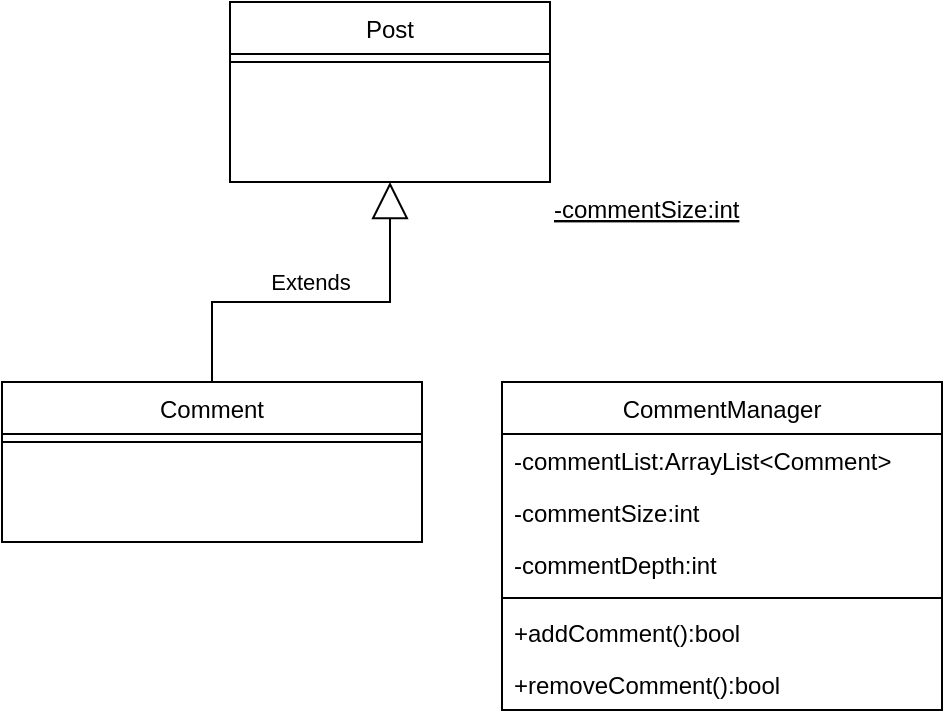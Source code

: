 <mxfile version="24.7.8">
  <diagram id="C5RBs43oDa-KdzZeNtuy" name="Page-1">
    <mxGraphModel dx="602" dy="377" grid="1" gridSize="10" guides="1" tooltips="1" connect="1" arrows="1" fold="1" page="1" pageScale="1" pageWidth="827" pageHeight="1169" math="0" shadow="0">
      <root>
        <mxCell id="WIyWlLk6GJQsqaUBKTNV-0" />
        <mxCell id="WIyWlLk6GJQsqaUBKTNV-1" parent="WIyWlLk6GJQsqaUBKTNV-0" />
        <mxCell id="zkfFHV4jXpPFQw0GAbJ--6" value="Comment" style="swimlane;fontStyle=0;align=center;verticalAlign=top;childLayout=stackLayout;horizontal=1;startSize=26;horizontalStack=0;resizeParent=1;resizeLast=0;collapsible=1;marginBottom=0;rounded=0;shadow=0;strokeWidth=1;" parent="WIyWlLk6GJQsqaUBKTNV-1" vertex="1">
          <mxGeometry x="220" y="350" width="210" height="80" as="geometry">
            <mxRectangle x="130" y="380" width="160" height="26" as="alternateBounds" />
          </mxGeometry>
        </mxCell>
        <mxCell id="zkfFHV4jXpPFQw0GAbJ--9" value="" style="line;html=1;strokeWidth=1;align=left;verticalAlign=middle;spacingTop=-1;spacingLeft=3;spacingRight=3;rotatable=0;labelPosition=right;points=[];portConstraint=eastwest;" parent="zkfFHV4jXpPFQw0GAbJ--6" vertex="1">
          <mxGeometry y="26" width="210" height="8" as="geometry" />
        </mxCell>
        <mxCell id="BK6EwD4f_2ay_DoUoUGN-0" value="CommentManager" style="swimlane;fontStyle=0;align=center;verticalAlign=top;childLayout=stackLayout;horizontal=1;startSize=26;horizontalStack=0;resizeParent=1;resizeLast=0;collapsible=1;marginBottom=0;rounded=0;shadow=0;strokeWidth=1;" parent="WIyWlLk6GJQsqaUBKTNV-1" vertex="1">
          <mxGeometry x="470" y="350" width="220" height="164" as="geometry">
            <mxRectangle x="130" y="380" width="160" height="26" as="alternateBounds" />
          </mxGeometry>
        </mxCell>
        <mxCell id="f4kqF1v0Ym9rCJhMXDId-1" value="-commentList:ArrayList&lt;Comment&gt;" style="text;align=left;verticalAlign=top;spacingLeft=4;spacingRight=4;overflow=hidden;rotatable=0;points=[[0,0.5],[1,0.5]];portConstraint=eastwest;" vertex="1" parent="BK6EwD4f_2ay_DoUoUGN-0">
          <mxGeometry y="26" width="220" height="26" as="geometry" />
        </mxCell>
        <mxCell id="f4kqF1v0Ym9rCJhMXDId-5" value="-commentSize:int" style="text;align=left;verticalAlign=top;spacingLeft=4;spacingRight=4;overflow=hidden;rotatable=0;points=[[0,0.5],[1,0.5]];portConstraint=eastwest;" vertex="1" parent="BK6EwD4f_2ay_DoUoUGN-0">
          <mxGeometry y="52" width="220" height="26" as="geometry" />
        </mxCell>
        <mxCell id="f4kqF1v0Ym9rCJhMXDId-6" value="-commentDepth:int" style="text;align=left;verticalAlign=top;spacingLeft=4;spacingRight=4;overflow=hidden;rotatable=0;points=[[0,0.5],[1,0.5]];portConstraint=eastwest;" vertex="1" parent="BK6EwD4f_2ay_DoUoUGN-0">
          <mxGeometry y="78" width="220" height="26" as="geometry" />
        </mxCell>
        <mxCell id="BK6EwD4f_2ay_DoUoUGN-3" value="" style="line;html=1;strokeWidth=1;align=left;verticalAlign=middle;spacingTop=-1;spacingLeft=3;spacingRight=3;rotatable=0;labelPosition=right;points=[];portConstraint=eastwest;" parent="BK6EwD4f_2ay_DoUoUGN-0" vertex="1">
          <mxGeometry y="104" width="220" height="8" as="geometry" />
        </mxCell>
        <mxCell id="BK6EwD4f_2ay_DoUoUGN-5" value="+addComment():bool" style="text;align=left;verticalAlign=top;spacingLeft=4;spacingRight=4;overflow=hidden;rotatable=0;points=[[0,0.5],[1,0.5]];portConstraint=eastwest;" parent="BK6EwD4f_2ay_DoUoUGN-0" vertex="1">
          <mxGeometry y="112" width="220" height="26" as="geometry" />
        </mxCell>
        <mxCell id="BK6EwD4f_2ay_DoUoUGN-14" value="+removeComment():bool" style="text;align=left;verticalAlign=top;spacingLeft=4;spacingRight=4;overflow=hidden;rotatable=0;points=[[0,0.5],[1,0.5]];portConstraint=eastwest;" parent="BK6EwD4f_2ay_DoUoUGN-0" vertex="1">
          <mxGeometry y="138" width="220" height="26" as="geometry" />
        </mxCell>
        <mxCell id="BK6EwD4f_2ay_DoUoUGN-6" value="Post&#xa;" style="swimlane;fontStyle=0;align=center;verticalAlign=top;childLayout=stackLayout;horizontal=1;startSize=26;horizontalStack=0;resizeParent=1;resizeLast=0;collapsible=1;marginBottom=0;rounded=0;shadow=0;strokeWidth=1;" parent="WIyWlLk6GJQsqaUBKTNV-1" vertex="1">
          <mxGeometry x="334" y="160" width="160" height="90" as="geometry">
            <mxRectangle x="130" y="380" width="160" height="26" as="alternateBounds" />
          </mxGeometry>
        </mxCell>
        <mxCell id="BK6EwD4f_2ay_DoUoUGN-9" value="" style="line;html=1;strokeWidth=1;align=left;verticalAlign=middle;spacingTop=-1;spacingLeft=3;spacingRight=3;rotatable=0;labelPosition=right;points=[];portConstraint=eastwest;" parent="BK6EwD4f_2ay_DoUoUGN-6" vertex="1">
          <mxGeometry y="26" width="160" height="8" as="geometry" />
        </mxCell>
        <mxCell id="BK6EwD4f_2ay_DoUoUGN-13" value="Extends" style="endArrow=block;endSize=16;endFill=0;html=1;rounded=0;exitX=0.5;exitY=0;exitDx=0;exitDy=0;entryX=0.5;entryY=1;entryDx=0;entryDy=0;" parent="WIyWlLk6GJQsqaUBKTNV-1" source="zkfFHV4jXpPFQw0GAbJ--6" target="BK6EwD4f_2ay_DoUoUGN-6" edge="1">
          <mxGeometry x="-0.065" y="10" width="160" relative="1" as="geometry">
            <mxPoint x="330" y="380" as="sourcePoint" />
            <mxPoint x="490" y="380" as="targetPoint" />
            <Array as="points">
              <mxPoint x="325" y="310" />
              <mxPoint x="414" y="310" />
            </Array>
            <mxPoint as="offset" />
          </mxGeometry>
        </mxCell>
        <mxCell id="f4kqF1v0Ym9rCJhMXDId-4" value="-commentSize:int" style="text;align=left;verticalAlign=top;spacingLeft=4;spacingRight=4;overflow=hidden;rotatable=0;points=[[0,0.5],[1,0.5]];portConstraint=eastwest;fontStyle=4" vertex="1" parent="WIyWlLk6GJQsqaUBKTNV-1">
          <mxGeometry x="490" y="250" width="160" height="26" as="geometry" />
        </mxCell>
      </root>
    </mxGraphModel>
  </diagram>
</mxfile>
